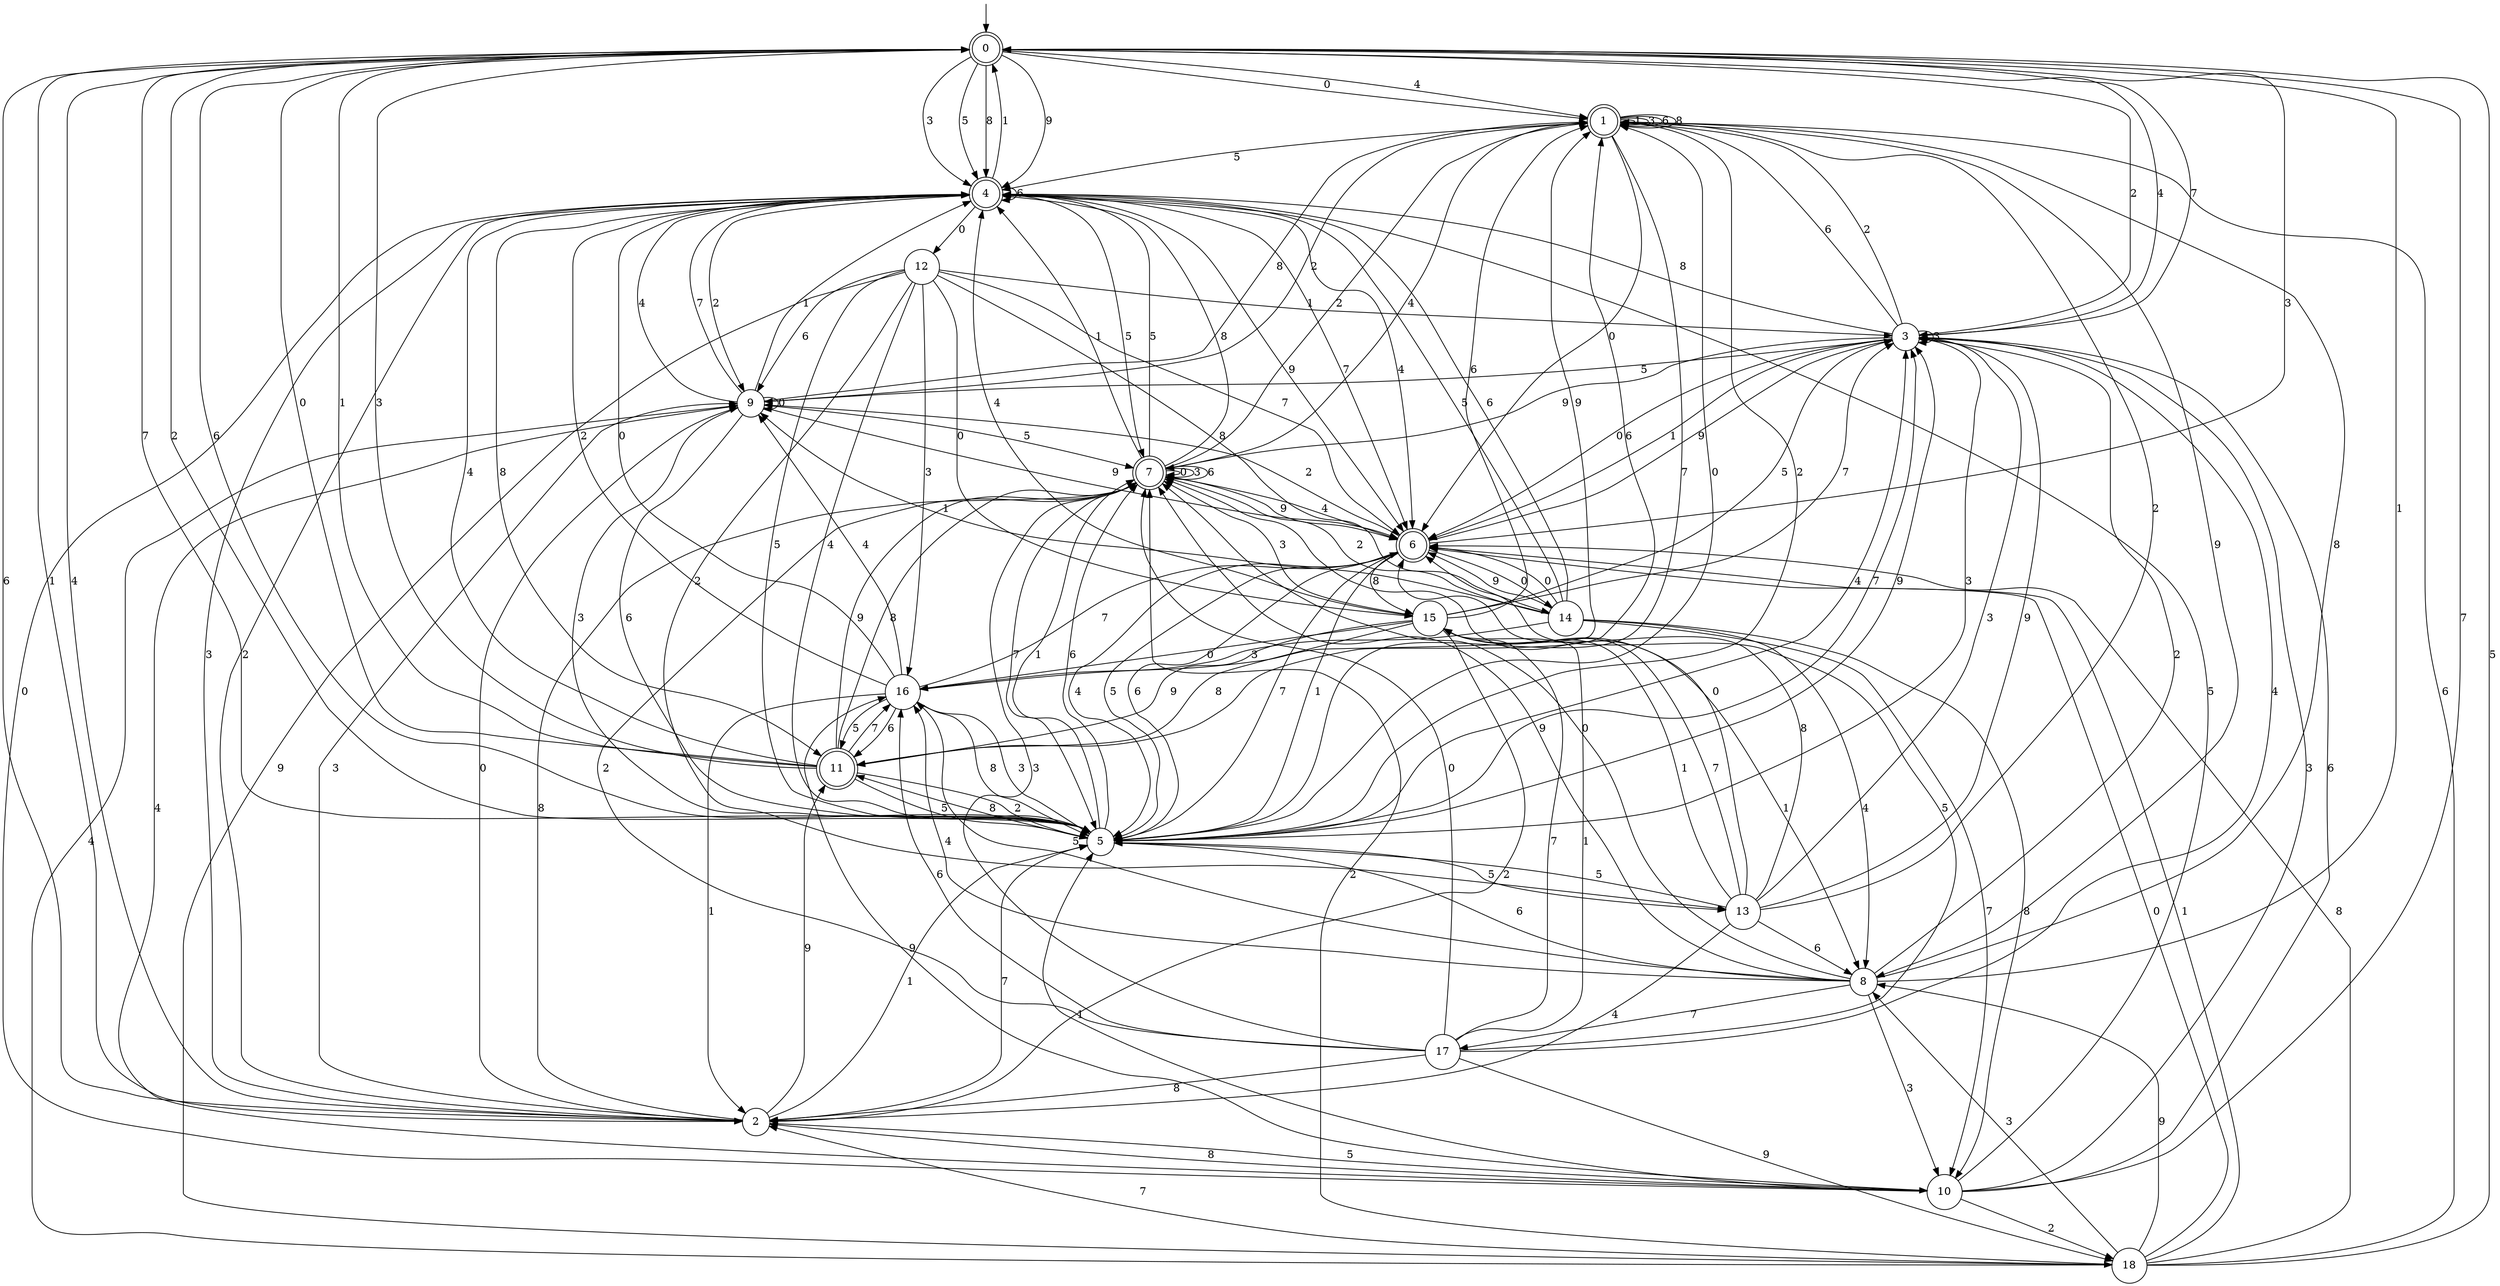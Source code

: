 digraph g {

	s0 [shape="doublecircle" label="0"];
	s1 [shape="doublecircle" label="1"];
	s2 [shape="circle" label="2"];
	s3 [shape="circle" label="3"];
	s4 [shape="doublecircle" label="4"];
	s5 [shape="circle" label="5"];
	s6 [shape="doublecircle" label="6"];
	s7 [shape="doublecircle" label="7"];
	s8 [shape="circle" label="8"];
	s9 [shape="circle" label="9"];
	s10 [shape="circle" label="10"];
	s11 [shape="doublecircle" label="11"];
	s12 [shape="circle" label="12"];
	s13 [shape="circle" label="13"];
	s14 [shape="circle" label="14"];
	s15 [shape="circle" label="15"];
	s16 [shape="circle" label="16"];
	s17 [shape="circle" label="17"];
	s18 [shape="circle" label="18"];
	s0 -> s1 [label="0"];
	s0 -> s2 [label="1"];
	s0 -> s3 [label="2"];
	s0 -> s4 [label="3"];
	s0 -> s1 [label="4"];
	s0 -> s4 [label="5"];
	s0 -> s5 [label="6"];
	s0 -> s5 [label="7"];
	s0 -> s4 [label="8"];
	s0 -> s4 [label="9"];
	s1 -> s6 [label="0"];
	s1 -> s1 [label="1"];
	s1 -> s5 [label="2"];
	s1 -> s1 [label="3"];
	s1 -> s7 [label="4"];
	s1 -> s4 [label="5"];
	s1 -> s1 [label="6"];
	s1 -> s5 [label="7"];
	s1 -> s1 [label="8"];
	s1 -> s8 [label="9"];
	s2 -> s9 [label="0"];
	s2 -> s5 [label="1"];
	s2 -> s4 [label="2"];
	s2 -> s9 [label="3"];
	s2 -> s0 [label="4"];
	s2 -> s10 [label="5"];
	s2 -> s0 [label="6"];
	s2 -> s5 [label="7"];
	s2 -> s7 [label="8"];
	s2 -> s11 [label="9"];
	s3 -> s6 [label="0"];
	s3 -> s6 [label="1"];
	s3 -> s1 [label="2"];
	s3 -> s3 [label="3"];
	s3 -> s0 [label="4"];
	s3 -> s9 [label="5"];
	s3 -> s1 [label="6"];
	s3 -> s0 [label="7"];
	s3 -> s4 [label="8"];
	s3 -> s7 [label="9"];
	s4 -> s12 [label="0"];
	s4 -> s0 [label="1"];
	s4 -> s9 [label="2"];
	s4 -> s2 [label="3"];
	s4 -> s6 [label="4"];
	s4 -> s7 [label="5"];
	s4 -> s4 [label="6"];
	s4 -> s6 [label="7"];
	s4 -> s11 [label="8"];
	s4 -> s6 [label="9"];
	s5 -> s1 [label="0"];
	s5 -> s7 [label="1"];
	s5 -> s0 [label="2"];
	s5 -> s3 [label="3"];
	s5 -> s3 [label="4"];
	s5 -> s13 [label="5"];
	s5 -> s7 [label="6"];
	s5 -> s3 [label="7"];
	s5 -> s11 [label="8"];
	s5 -> s3 [label="9"];
	s6 -> s14 [label="0"];
	s6 -> s5 [label="1"];
	s6 -> s9 [label="2"];
	s6 -> s0 [label="3"];
	s6 -> s5 [label="4"];
	s6 -> s5 [label="5"];
	s6 -> s5 [label="6"];
	s6 -> s5 [label="7"];
	s6 -> s15 [label="8"];
	s6 -> s3 [label="9"];
	s7 -> s7 [label="0"];
	s7 -> s4 [label="1"];
	s7 -> s1 [label="2"];
	s7 -> s7 [label="3"];
	s7 -> s6 [label="4"];
	s7 -> s4 [label="5"];
	s7 -> s7 [label="6"];
	s7 -> s5 [label="7"];
	s7 -> s4 [label="8"];
	s7 -> s6 [label="9"];
	s8 -> s7 [label="0"];
	s8 -> s0 [label="1"];
	s8 -> s3 [label="2"];
	s8 -> s10 [label="3"];
	s8 -> s16 [label="4"];
	s8 -> s16 [label="5"];
	s8 -> s5 [label="6"];
	s8 -> s17 [label="7"];
	s8 -> s1 [label="8"];
	s8 -> s7 [label="9"];
	s9 -> s9 [label="0"];
	s9 -> s4 [label="1"];
	s9 -> s1 [label="2"];
	s9 -> s5 [label="3"];
	s9 -> s4 [label="4"];
	s9 -> s7 [label="5"];
	s9 -> s5 [label="6"];
	s9 -> s4 [label="7"];
	s9 -> s1 [label="8"];
	s9 -> s6 [label="9"];
	s10 -> s4 [label="0"];
	s10 -> s5 [label="1"];
	s10 -> s18 [label="2"];
	s10 -> s3 [label="3"];
	s10 -> s9 [label="4"];
	s10 -> s4 [label="5"];
	s10 -> s3 [label="6"];
	s10 -> s0 [label="7"];
	s10 -> s2 [label="8"];
	s10 -> s16 [label="9"];
	s11 -> s0 [label="0"];
	s11 -> s0 [label="1"];
	s11 -> s5 [label="2"];
	s11 -> s0 [label="3"];
	s11 -> s4 [label="4"];
	s11 -> s5 [label="5"];
	s11 -> s1 [label="6"];
	s11 -> s16 [label="7"];
	s11 -> s7 [label="8"];
	s11 -> s7 [label="9"];
	s12 -> s15 [label="0"];
	s12 -> s3 [label="1"];
	s12 -> s13 [label="2"];
	s12 -> s16 [label="3"];
	s12 -> s5 [label="4"];
	s12 -> s5 [label="5"];
	s12 -> s9 [label="6"];
	s12 -> s6 [label="7"];
	s12 -> s14 [label="8"];
	s12 -> s18 [label="9"];
	s13 -> s7 [label="0"];
	s13 -> s15 [label="1"];
	s13 -> s1 [label="2"];
	s13 -> s3 [label="3"];
	s13 -> s2 [label="4"];
	s13 -> s5 [label="5"];
	s13 -> s8 [label="6"];
	s13 -> s15 [label="7"];
	s13 -> s6 [label="8"];
	s13 -> s3 [label="9"];
	s14 -> s6 [label="0"];
	s14 -> s9 [label="1"];
	s14 -> s7 [label="2"];
	s14 -> s16 [label="3"];
	s14 -> s8 [label="4"];
	s14 -> s4 [label="5"];
	s14 -> s4 [label="6"];
	s14 -> s10 [label="7"];
	s14 -> s10 [label="8"];
	s14 -> s6 [label="9"];
	s15 -> s16 [label="0"];
	s15 -> s8 [label="1"];
	s15 -> s2 [label="2"];
	s15 -> s7 [label="3"];
	s15 -> s4 [label="4"];
	s15 -> s3 [label="5"];
	s15 -> s1 [label="6"];
	s15 -> s3 [label="7"];
	s15 -> s11 [label="8"];
	s15 -> s11 [label="9"];
	s16 -> s4 [label="0"];
	s16 -> s2 [label="1"];
	s16 -> s4 [label="2"];
	s16 -> s5 [label="3"];
	s16 -> s9 [label="4"];
	s16 -> s11 [label="5"];
	s16 -> s11 [label="6"];
	s16 -> s6 [label="7"];
	s16 -> s5 [label="8"];
	s16 -> s1 [label="9"];
	s17 -> s7 [label="0"];
	s17 -> s15 [label="1"];
	s17 -> s7 [label="2"];
	s17 -> s7 [label="3"];
	s17 -> s3 [label="4"];
	s17 -> s6 [label="5"];
	s17 -> s16 [label="6"];
	s17 -> s15 [label="7"];
	s17 -> s2 [label="8"];
	s17 -> s18 [label="9"];
	s18 -> s6 [label="0"];
	s18 -> s6 [label="1"];
	s18 -> s7 [label="2"];
	s18 -> s8 [label="3"];
	s18 -> s9 [label="4"];
	s18 -> s0 [label="5"];
	s18 -> s1 [label="6"];
	s18 -> s2 [label="7"];
	s18 -> s6 [label="8"];
	s18 -> s8 [label="9"];

__start0 [label="" shape="none" width="0" height="0"];
__start0 -> s0;

}
